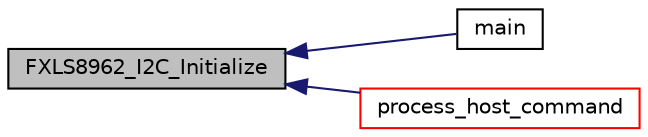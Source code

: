 digraph "FXLS8962_I2C_Initialize"
{
  edge [fontname="Helvetica",fontsize="10",labelfontname="Helvetica",labelfontsize="10"];
  node [fontname="Helvetica",fontsize="10",shape=record];
  rankdir="LR";
  Node20 [label="FXLS8962_I2C_Initialize",height=0.2,width=0.4,color="black", fillcolor="grey75", style="filled", fontcolor="black"];
  Node20 -> Node21 [dir="back",color="midnightblue",fontsize="10",style="solid",fontname="Helvetica"];
  Node21 [label="main",height=0.2,width=0.4,color="black", fillcolor="white", style="filled",URL="$pedometer__stepcount__fxls8962_8c.html#a840291bc02cba5474a4cb46a9b9566fe",tooltip="This is the The main function implementation. "];
  Node20 -> Node22 [dir="back",color="midnightblue",fontsize="10",style="solid",fontname="Helvetica"];
  Node22 [label="process_host_command",height=0.2,width=0.4,color="red", fillcolor="white", style="filled",URL="$fxls8962__demo_8c.html#a0076d28c9a17cd6908c7b3b0f5c6006c"];
}
